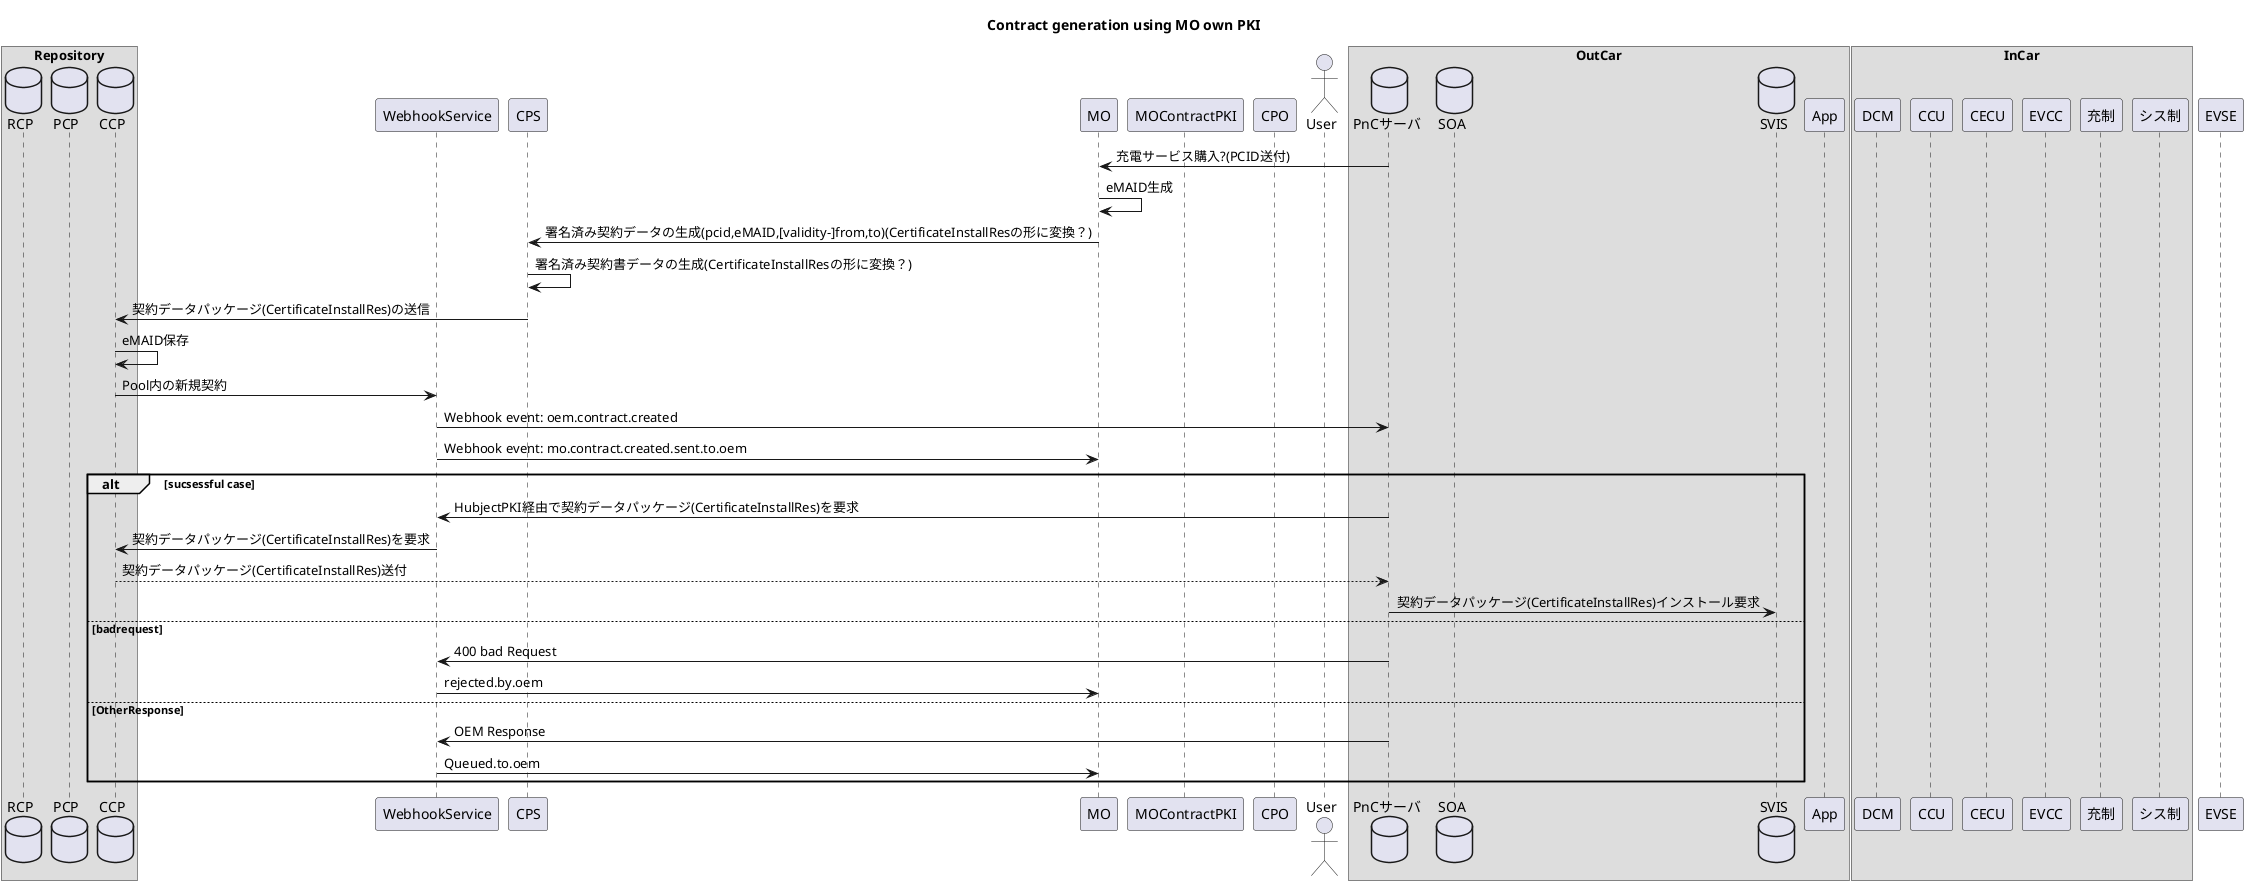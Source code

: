 @startuml
title Contract generation using MO own PKI

'分類子一覧
box "Repository"
    database    RCP as RCP
    database    PCP as PCP
    database    CCP as CCP
end box
participant WebhookService as WebhookService
participant CPS as CPS
participant MO as MO
participant MOContractPKI as MOContractPKI
participant CPO as CPO

Actor       User as User

box "OutCar"
database    PnCサーバ as PnCサーバ
database    SOA as SOA
database    SVIS as SVIS
participant App as App

end box
box "InCar"
    participant DCM as DCM
    participant CCU as CCU
    participant CCU as CCU
    participant CECU as CECU
    participant EVCC as EVCC
    participant 充制 as 充制
    participant シス制 as シス制
end box
participant EVSE as EVSE



'participant Participant as Foo
'actor       Actor       as Foo1
'boundary    Boundary    as Foo2
'control     Control     as Foo3
'entity      Entity      as Foo4
'database    Database    as Foo5
'collections Collections as Foo6
'queue       Queue       as Foo7

'''''''''''''''''''''''''''''''''''''''
'独自PKIを使用するMOの場合
'''''''''''''''''''''''''''''''''''''''

'PCIDを確定させたところから
PnCサーバ -> MO      : 充電サービス購入?(PCID送付) 
MO -> MO            : eMAID生成
MO -> CPS            : 署名済み契約データの生成(pcid,eMAID,[validity-]from,to)(CertificateInstallResの形に変換？)
CPS -> CPS          : 署名済み契約書データの生成(CertificateInstallResの形に変換？)
CPS -> CCP          : 契約データパッケージ(CertificateInstallRes)の送信
CCP -> CCP          : eMAID保存
CCP -> WebhookService   : Pool内の新規契約
WebhookService -> PnCサーバ : Webhook event: oem.contract.created
WebhookService -> MO : Webhook event: mo.contract.created.sent.to.oem

alt sucsessful case
    PnCサーバ -> WebhookService : HubjectPKI経由で契約データパッケージ(CertificateInstallRes)を要求
    WebhookService -> CCP :契約データパッケージ(CertificateInstallRes)を要求
    CCP --> PnCサーバ: 契約データパッケージ(CertificateInstallRes)送付
    PnCサーバ -> SVIS: 契約データパッケージ(CertificateInstallRes)インストール要求
else badrequest
    PnCサーバ -> WebhookService : 400 bad Request
    WebhookService -> MO : rejected.by.oem
else OtherResponse 
    PnCサーバ -> WebhookService : OEM Response
    WebhookService -> MO: Queued.to.oem
end


@enduml